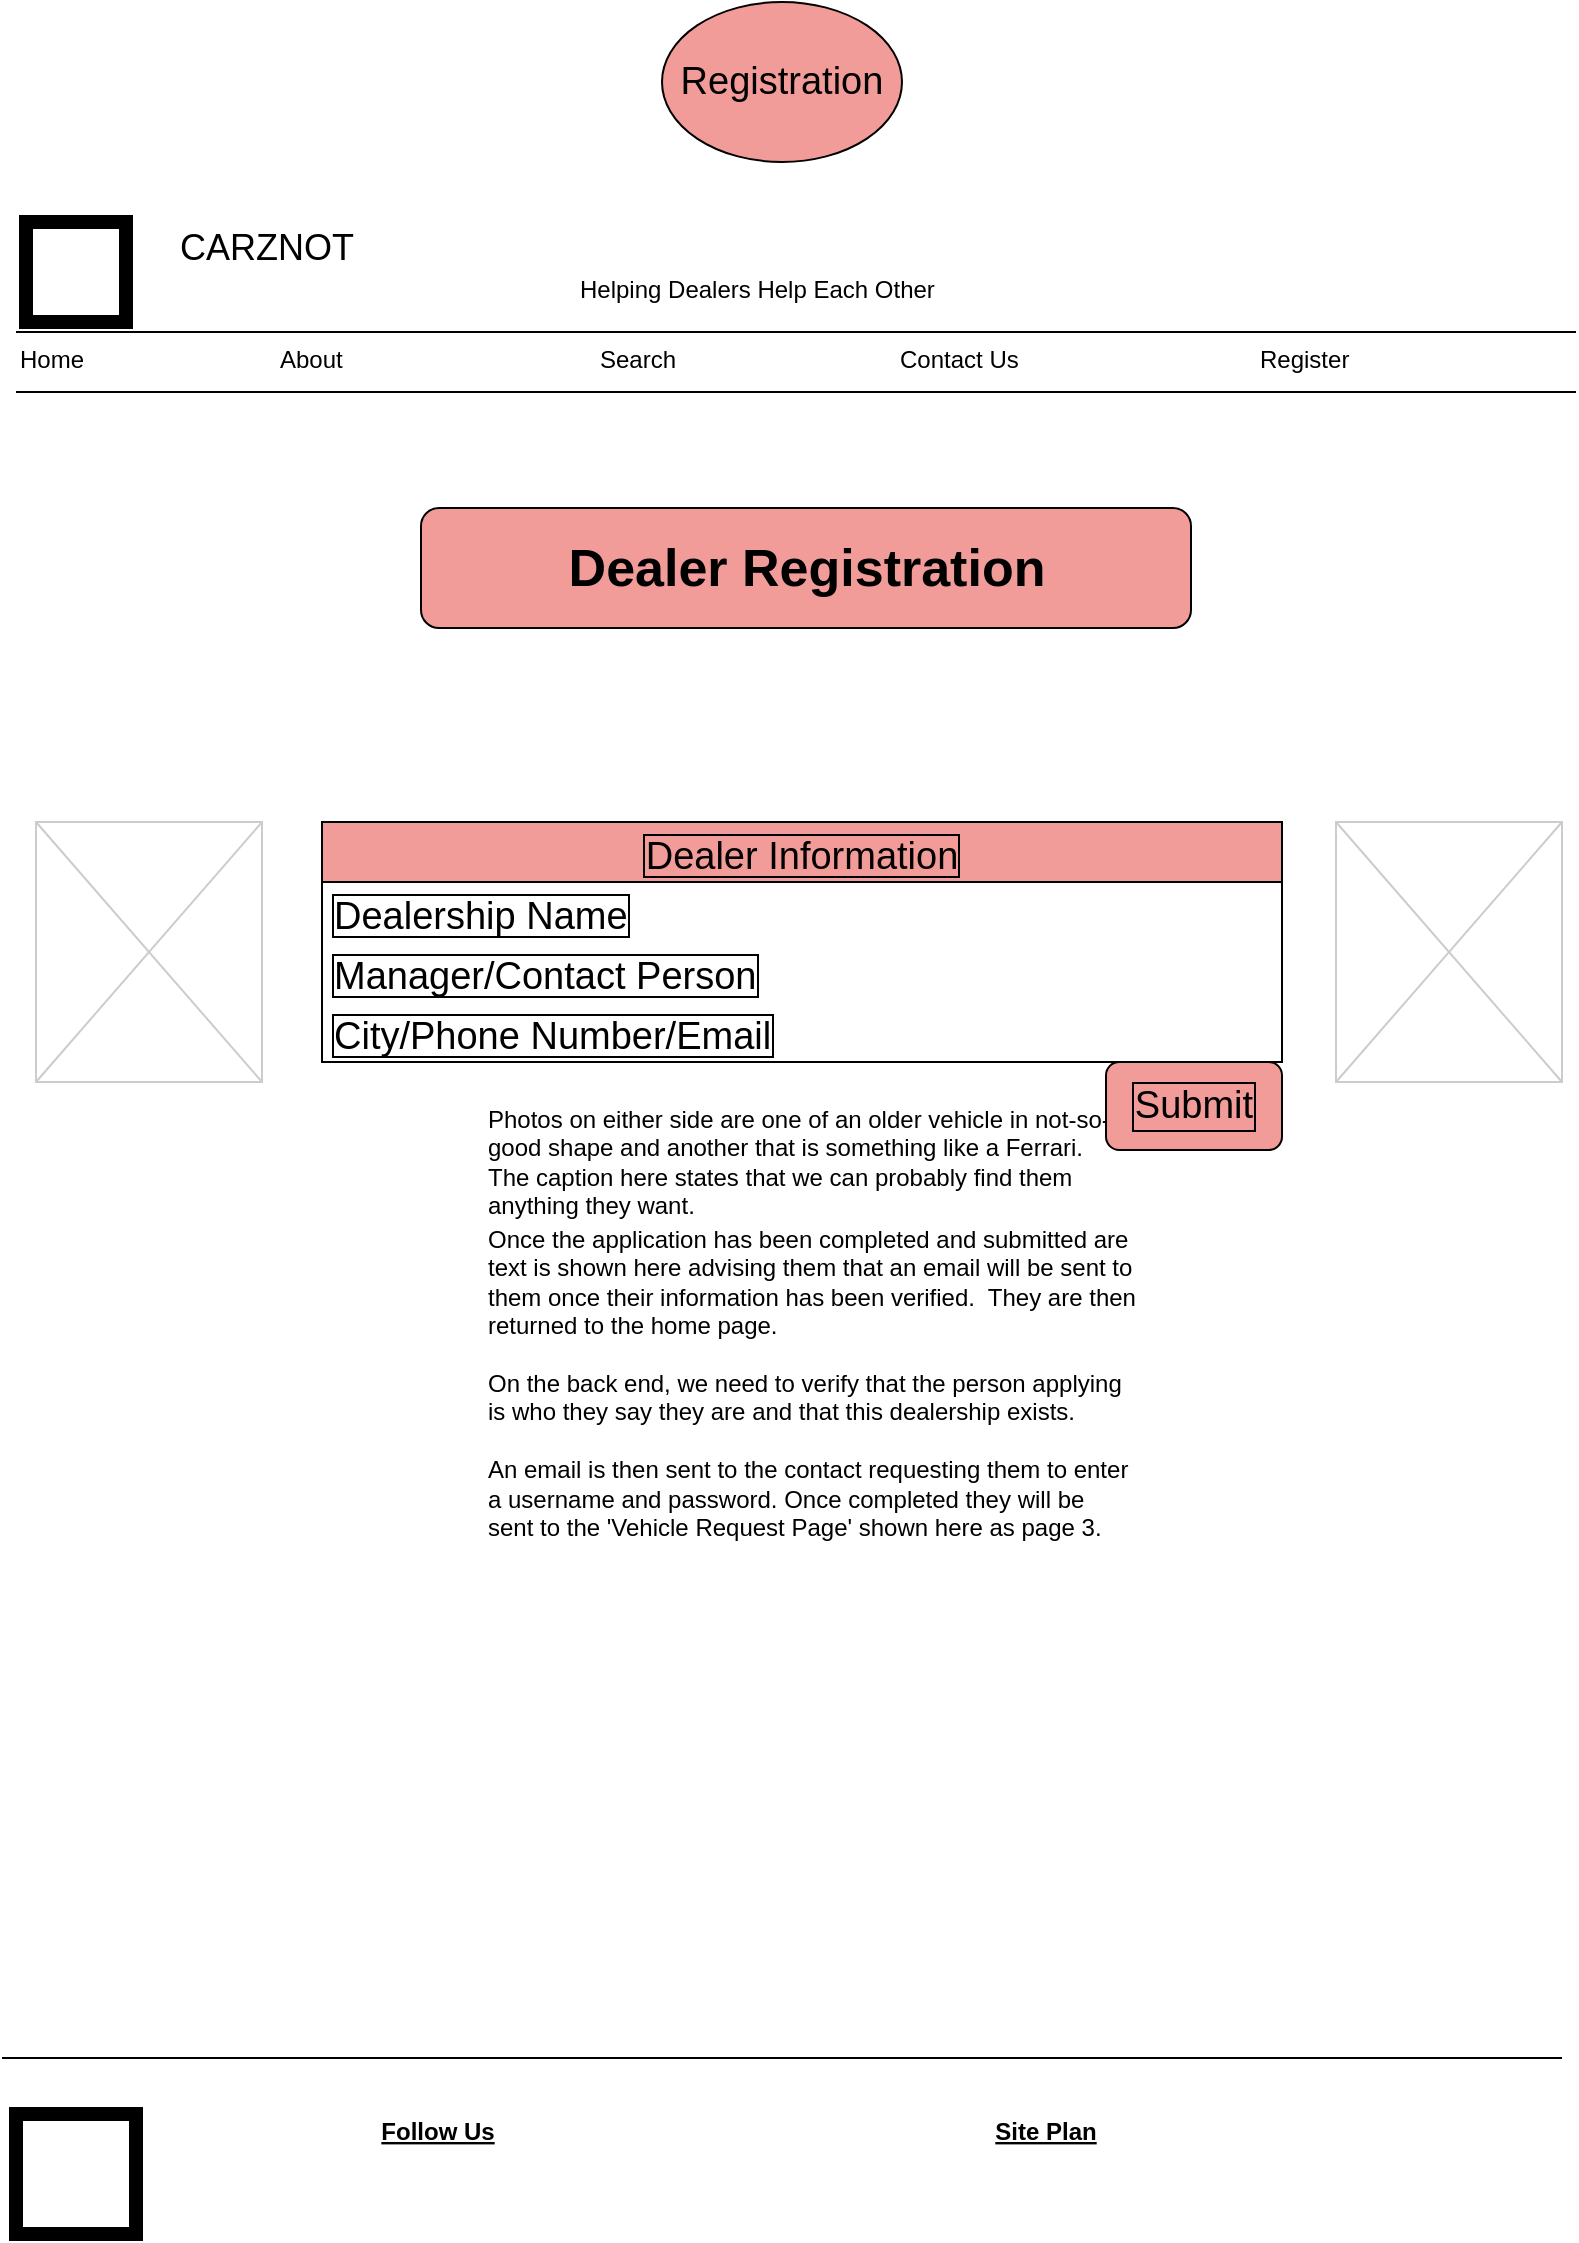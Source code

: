 <mxfile version="20.3.0" type="device"><diagram id="Wj77LODZu7HgZ3rmk3ir" name="Page-1"><mxGraphModel dx="1102" dy="865" grid="1" gridSize="10" guides="1" tooltips="1" connect="1" arrows="1" fold="1" page="1" pageScale="1" pageWidth="850" pageHeight="1100" math="0" shadow="0"><root><mxCell id="0"/><mxCell id="1" parent="0"/><mxCell id="gztdBEt6AplMshFFBUhH-1" value="CARZNOT" style="text;spacingTop=-5;fontSize=18;fontStyle=0" parent="1" vertex="1"><mxGeometry x="197" y="140" width="230" height="20" as="geometry"/></mxCell><mxCell id="gztdBEt6AplMshFFBUhH-2" value="" style="line;strokeWidth=1" parent="1" vertex="1"><mxGeometry x="117" y="190" width="780" height="10" as="geometry"/></mxCell><mxCell id="gztdBEt6AplMshFFBUhH-3" value="" style="line;strokeWidth=1" parent="1" vertex="1"><mxGeometry x="117" y="220" width="780" height="10" as="geometry"/></mxCell><mxCell id="gztdBEt6AplMshFFBUhH-4" value="Home" style="text;spacingTop=-5;" parent="1" vertex="1"><mxGeometry x="117" y="200" width="30" height="20" as="geometry"/></mxCell><mxCell id="gztdBEt6AplMshFFBUhH-5" value="About" style="text;spacingTop=-5;" parent="1" vertex="1"><mxGeometry x="247.0" y="200.0" width="30" height="20" as="geometry"/></mxCell><mxCell id="gztdBEt6AplMshFFBUhH-6" value="Contact Us" style="text;spacingTop=-5;" parent="1" vertex="1"><mxGeometry x="557.0" y="200" width="30" height="20" as="geometry"/></mxCell><mxCell id="gztdBEt6AplMshFFBUhH-7" value="Search" style="text;spacingTop=-5;" parent="1" vertex="1"><mxGeometry x="407" y="200.0" width="30" height="20" as="geometry"/></mxCell><mxCell id="gztdBEt6AplMshFFBUhH-8" value="" style="verticalLabelPosition=bottom;verticalAlign=top;strokeWidth=1;shape=mxgraph.mockup.graphics.iconGrid;strokeColor=#CCCCCC;gridSize=1,1;" parent="1" vertex="1"><mxGeometry x="127" y="440" width="113" height="130" as="geometry"/></mxCell><mxCell id="gztdBEt6AplMshFFBUhH-9" value="Photos on either side are one of an older vehicle in not-so-good shape and another that is something like a Ferrari.  The caption here states that we can probably find them anything they want." style="text;spacingTop=-5;whiteSpace=wrap;align=left" parent="1" vertex="1"><mxGeometry x="351" y="580" width="322" height="70" as="geometry"/></mxCell><mxCell id="gztdBEt6AplMshFFBUhH-10" value="Register" style="text;spacingTop=-5;" parent="1" vertex="1"><mxGeometry x="737.0" y="200" width="30" height="20" as="geometry"/></mxCell><mxCell id="gztdBEt6AplMshFFBUhH-11" value="Helping Dealers Help Each Other" style="text;spacingTop=-5;" parent="1" vertex="1"><mxGeometry x="397.0" y="165" width="30" height="20" as="geometry"/></mxCell><mxCell id="gztdBEt6AplMshFFBUhH-12" value="" style="line;strokeWidth=1" parent="1" vertex="1"><mxGeometry x="110" y="1053" width="780" height="10" as="geometry"/></mxCell><mxCell id="gztdBEt6AplMshFFBUhH-13" value="Logo" style="text;spacingTop=-5;align=center" parent="1" vertex="1"><mxGeometry x="127" y="1096" width="40" height="40" as="geometry"/></mxCell><mxCell id="gztdBEt6AplMshFFBUhH-14" value="Follow Us" style="text;spacingTop=-5;align=center;fontStyle=5" parent="1" vertex="1"><mxGeometry x="308" y="1086" width="40" height="30" as="geometry"/></mxCell><mxCell id="gztdBEt6AplMshFFBUhH-15" value="" style="whiteSpace=wrap;html=1;aspect=fixed;strokeWidth=7;" parent="1" vertex="1"><mxGeometry x="117" y="1086" width="60" height="60" as="geometry"/></mxCell><mxCell id="gztdBEt6AplMshFFBUhH-16" value="" style="whiteSpace=wrap;html=1;aspect=fixed;strokeWidth=7;" parent="1" vertex="1"><mxGeometry x="122" y="140" width="50" height="50" as="geometry"/></mxCell><mxCell id="gztdBEt6AplMshFFBUhH-17" value="Site Plan" style="text;spacingTop=-5;align=center;fontStyle=5" parent="1" vertex="1"><mxGeometry x="612" y="1086" width="40" height="30" as="geometry"/></mxCell><mxCell id="gztdBEt6AplMshFFBUhH-18" value="&lt;font style=&quot;font-size: 19px;&quot;&gt;Registration&lt;br&gt;&lt;/font&gt;" style="ellipse;whiteSpace=wrap;html=1;fillColor=#F19C99;" parent="1" vertex="1"><mxGeometry x="440" y="30" width="120" height="80" as="geometry"/></mxCell><mxCell id="gztdBEt6AplMshFFBUhH-19" value="Dealer Registration" style="rounded=1;whiteSpace=wrap;html=1;fontSize=26;fillColor=#F19C99;fontStyle=1" parent="1" vertex="1"><mxGeometry x="319.5" y="283" width="385" height="60" as="geometry"/></mxCell><mxCell id="gztdBEt6AplMshFFBUhH-21" value="Dealer Information" style="swimlane;fontStyle=0;childLayout=stackLayout;horizontal=1;startSize=30;horizontalStack=0;resizeParent=1;resizeParentMax=0;resizeLast=0;collapsible=1;marginBottom=0;labelBorderColor=default;fontSize=19;fillColor=#F19C99;" parent="1" vertex="1"><mxGeometry x="270" y="440" width="480" height="120" as="geometry"/></mxCell><mxCell id="gztdBEt6AplMshFFBUhH-22" value="Dealership Name" style="text;strokeColor=none;fillColor=none;align=left;verticalAlign=middle;spacingLeft=4;spacingRight=4;overflow=hidden;points=[[0,0.5],[1,0.5]];portConstraint=eastwest;rotatable=0;labelBorderColor=default;fontSize=19;" parent="gztdBEt6AplMshFFBUhH-21" vertex="1"><mxGeometry y="30" width="480" height="30" as="geometry"/></mxCell><mxCell id="gztdBEt6AplMshFFBUhH-23" value="Manager/Contact Person" style="text;strokeColor=none;fillColor=none;align=left;verticalAlign=middle;spacingLeft=4;spacingRight=4;overflow=hidden;points=[[0,0.5],[1,0.5]];portConstraint=eastwest;rotatable=0;labelBorderColor=default;fontSize=19;" parent="gztdBEt6AplMshFFBUhH-21" vertex="1"><mxGeometry y="60" width="480" height="30" as="geometry"/></mxCell><mxCell id="gztdBEt6AplMshFFBUhH-24" value="City/Phone Number/Email" style="text;strokeColor=none;fillColor=none;align=left;verticalAlign=middle;spacingLeft=4;spacingRight=4;overflow=hidden;points=[[0,0.5],[1,0.5]];portConstraint=eastwest;rotatable=0;labelBorderColor=default;fontSize=19;" parent="gztdBEt6AplMshFFBUhH-21" vertex="1"><mxGeometry y="90" width="480" height="30" as="geometry"/></mxCell><mxCell id="gztdBEt6AplMshFFBUhH-25" value="Once the application has been completed and submitted are text is shown here advising them that an email will be sent to them once their information has been verified.  They are then returned to the home page.&#10;&#10;On the back end, we need to verify that the person applying is who they say they are and that this dealership exists.&#10;&#10;An email is then sent to the contact requesting them to enter a username and password. Once completed they will be sent to the 'Vehicle Request Page' shown here as page 3.&#10;&#10;" style="text;spacingTop=-5;whiteSpace=wrap;align=left" parent="1" vertex="1"><mxGeometry x="351" y="640" width="326" height="159" as="geometry"/></mxCell><mxCell id="gztdBEt6AplMshFFBUhH-26" value="Submit" style="rounded=1;whiteSpace=wrap;html=1;labelBorderColor=default;fontSize=19;fillColor=#F19C99;" parent="1" vertex="1"><mxGeometry x="662" y="560" width="88" height="44" as="geometry"/></mxCell><mxCell id="L_XUPDIScKV2ffNRybdq-1" value="" style="verticalLabelPosition=bottom;verticalAlign=top;strokeWidth=1;shape=mxgraph.mockup.graphics.iconGrid;strokeColor=#CCCCCC;gridSize=1,1;" vertex="1" parent="1"><mxGeometry x="777" y="440" width="113" height="130" as="geometry"/></mxCell></root></mxGraphModel></diagram></mxfile>